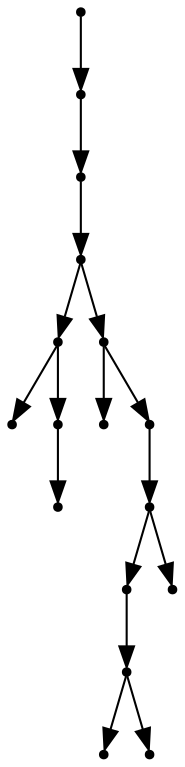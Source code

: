 digraph {
  16 [shape=point];
  15 [shape=point];
  14 [shape=point];
  13 [shape=point];
  3 [shape=point];
  0 [shape=point];
  2 [shape=point];
  1 [shape=point];
  12 [shape=point];
  4 [shape=point];
  11 [shape=point];
  10 [shape=point];
  8 [shape=point];
  7 [shape=point];
  5 [shape=point];
  6 [shape=point];
  9 [shape=point];
16 -> 15;
15 -> 14;
14 -> 13;
13 -> 3;
3 -> 0;
3 -> 2;
2 -> 1;
13 -> 12;
12 -> 4;
12 -> 11;
11 -> 10;
10 -> 8;
8 -> 7;
7 -> 5;
7 -> 6;
10 -> 9;
}
